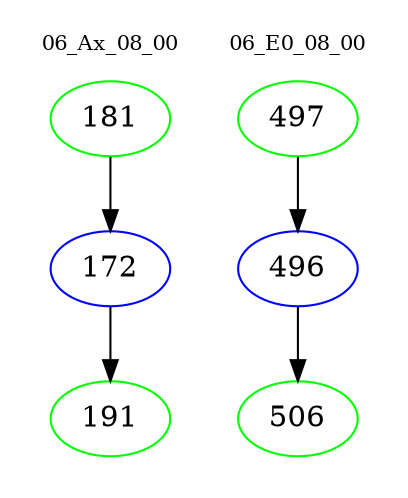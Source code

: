 digraph{
subgraph cluster_0 {
color = white
label = "06_Ax_08_00";
fontsize=10;
T0_181 [label="181", color="green"]
T0_181 -> T0_172 [color="black"]
T0_172 [label="172", color="blue"]
T0_172 -> T0_191 [color="black"]
T0_191 [label="191", color="green"]
}
subgraph cluster_1 {
color = white
label = "06_E0_08_00";
fontsize=10;
T1_497 [label="497", color="green"]
T1_497 -> T1_496 [color="black"]
T1_496 [label="496", color="blue"]
T1_496 -> T1_506 [color="black"]
T1_506 [label="506", color="green"]
}
}
